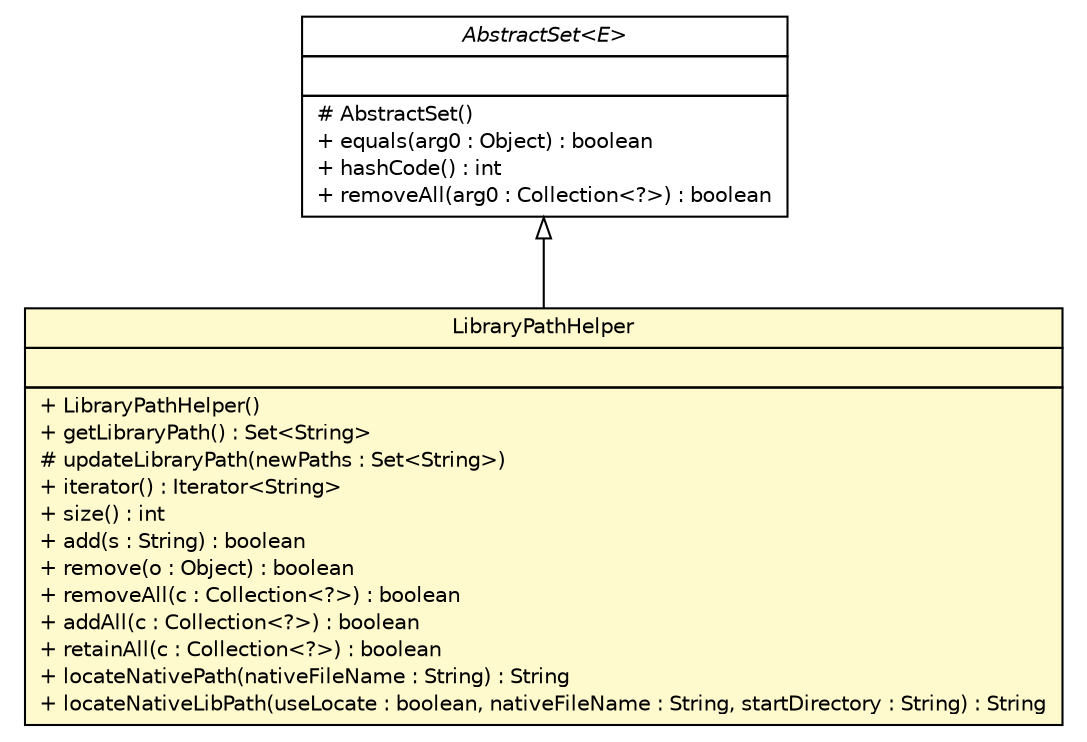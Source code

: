 #!/usr/local/bin/dot
#
# Class diagram 
# Generated by UMLGraph version R5_6 (http://www.umlgraph.org/)
#

digraph G {
	edge [fontname="Helvetica",fontsize=10,labelfontname="Helvetica",labelfontsize=10];
	node [fontname="Helvetica",fontsize=10,shape=plaintext];
	nodesep=0.25;
	ranksep=0.5;
	// sorcer.util.LibraryPathHelper
	c264900 [label=<<table title="sorcer.util.LibraryPathHelper" border="0" cellborder="1" cellspacing="0" cellpadding="2" port="p" bgcolor="lemonChiffon" href="./LibraryPathHelper.html">
		<tr><td><table border="0" cellspacing="0" cellpadding="1">
<tr><td align="center" balign="center"> LibraryPathHelper </td></tr>
		</table></td></tr>
		<tr><td><table border="0" cellspacing="0" cellpadding="1">
<tr><td align="left" balign="left">  </td></tr>
		</table></td></tr>
		<tr><td><table border="0" cellspacing="0" cellpadding="1">
<tr><td align="left" balign="left"> + LibraryPathHelper() </td></tr>
<tr><td align="left" balign="left"> + getLibraryPath() : Set&lt;String&gt; </td></tr>
<tr><td align="left" balign="left"> # updateLibraryPath(newPaths : Set&lt;String&gt;) </td></tr>
<tr><td align="left" balign="left"> + iterator() : Iterator&lt;String&gt; </td></tr>
<tr><td align="left" balign="left"> + size() : int </td></tr>
<tr><td align="left" balign="left"> + add(s : String) : boolean </td></tr>
<tr><td align="left" balign="left"> + remove(o : Object) : boolean </td></tr>
<tr><td align="left" balign="left"> + removeAll(c : Collection&lt;?&gt;) : boolean </td></tr>
<tr><td align="left" balign="left"> + addAll(c : Collection&lt;?&gt;) : boolean </td></tr>
<tr><td align="left" balign="left"> + retainAll(c : Collection&lt;?&gt;) : boolean </td></tr>
<tr><td align="left" balign="left"> + locateNativePath(nativeFileName : String) : String </td></tr>
<tr><td align="left" balign="left"> + locateNativeLibPath(useLocate : boolean, nativeFileName : String, startDirectory : String) : String </td></tr>
		</table></td></tr>
		</table>>, URL="./LibraryPathHelper.html", fontname="Helvetica", fontcolor="black", fontsize=10.0];
	//sorcer.util.LibraryPathHelper extends java.util.AbstractSet<java.lang.String>
	c265545:p -> c264900:p [dir=back,arrowtail=empty];
	// java.util.AbstractSet<E>
	c265545 [label=<<table title="java.util.AbstractSet" border="0" cellborder="1" cellspacing="0" cellpadding="2" port="p" href="http://docs.oracle.com/javase/7/docs/api/java/util/AbstractSet.html">
		<tr><td><table border="0" cellspacing="0" cellpadding="1">
<tr><td align="center" balign="center"><font face="Helvetica-Oblique"> AbstractSet&lt;E&gt; </font></td></tr>
		</table></td></tr>
		<tr><td><table border="0" cellspacing="0" cellpadding="1">
<tr><td align="left" balign="left">  </td></tr>
		</table></td></tr>
		<tr><td><table border="0" cellspacing="0" cellpadding="1">
<tr><td align="left" balign="left"> # AbstractSet() </td></tr>
<tr><td align="left" balign="left"> + equals(arg0 : Object) : boolean </td></tr>
<tr><td align="left" balign="left"> + hashCode() : int </td></tr>
<tr><td align="left" balign="left"> + removeAll(arg0 : Collection&lt;?&gt;) : boolean </td></tr>
		</table></td></tr>
		</table>>, URL="http://docs.oracle.com/javase/7/docs/api/java/util/AbstractSet.html", fontname="Helvetica", fontcolor="black", fontsize=10.0];
}

